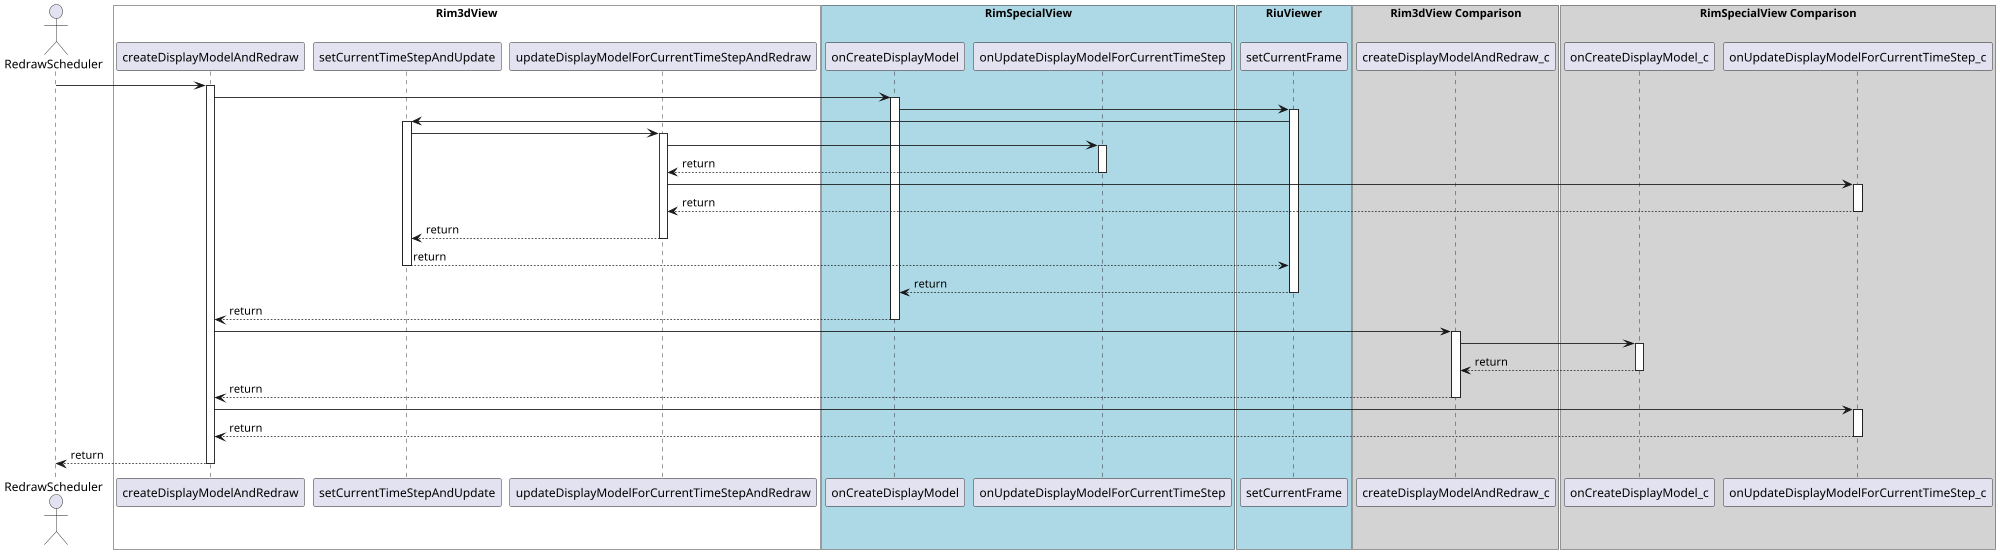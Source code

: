 @startuml
scale 2000 width

actor RedrawScheduler

box "Rim3dView" #White
	participant createDisplayModelAndRedraw order 10
	participant setCurrentTimeStepAndUpdate order 20
	participant updateDisplayModelForCurrentTimeStepAndRedraw  order 30
end box

box "RimSpecialView" #LightBlue
	participant onCreateDisplayModel order 40
	participant onUpdateDisplayModelForCurrentTimeStep order 45
end box	

box "RiuViewer" #LightBlue
	participant setCurrentFrame order 50
end box	

box "Rim3dView Comparison" #LightGray
	participant createDisplayModelAndRedraw_c order 60

end box

box "RimSpecialView Comparison" #LightGray
	participant onCreateDisplayModel_c order 70
	participant onUpdateDisplayModelForCurrentTimeStep_c order 80

end box	


RedrawScheduler -> createDisplayModelAndRedraw ++

createDisplayModelAndRedraw -> onCreateDisplayModel ++
onCreateDisplayModel -> setCurrentFrame ++

setCurrentFrame -> setCurrentTimeStepAndUpdate ++ 

setCurrentTimeStepAndUpdate -> updateDisplayModelForCurrentTimeStepAndRedraw ++

updateDisplayModelForCurrentTimeStepAndRedraw  -> onUpdateDisplayModelForCurrentTimeStep ++
onUpdateDisplayModelForCurrentTimeStep --> updateDisplayModelForCurrentTimeStepAndRedraw -- :return

updateDisplayModelForCurrentTimeStepAndRedraw  -> onUpdateDisplayModelForCurrentTimeStep_c ++
onUpdateDisplayModelForCurrentTimeStep_c --> updateDisplayModelForCurrentTimeStepAndRedraw  -- :return

updateDisplayModelForCurrentTimeStepAndRedraw --> setCurrentTimeStepAndUpdate -- : return 

setCurrentTimeStepAndUpdate --> setCurrentFrame --: return 
setCurrentFrame --> onCreateDisplayModel --: return

onCreateDisplayModel --> createDisplayModelAndRedraw --: return

createDisplayModelAndRedraw -> createDisplayModelAndRedraw_c ++
createDisplayModelAndRedraw_c -> onCreateDisplayModel_c ++	
onCreateDisplayModel_c --> createDisplayModelAndRedraw_c-- : return

createDisplayModelAndRedraw_c --> createDisplayModelAndRedraw -- : return

createDisplayModelAndRedraw -> onUpdateDisplayModelForCurrentTimeStep_c ++
onUpdateDisplayModelForCurrentTimeStep_c  --> createDisplayModelAndRedraw --: return

createDisplayModelAndRedraw --> RedrawScheduler -- : return



@enduml
